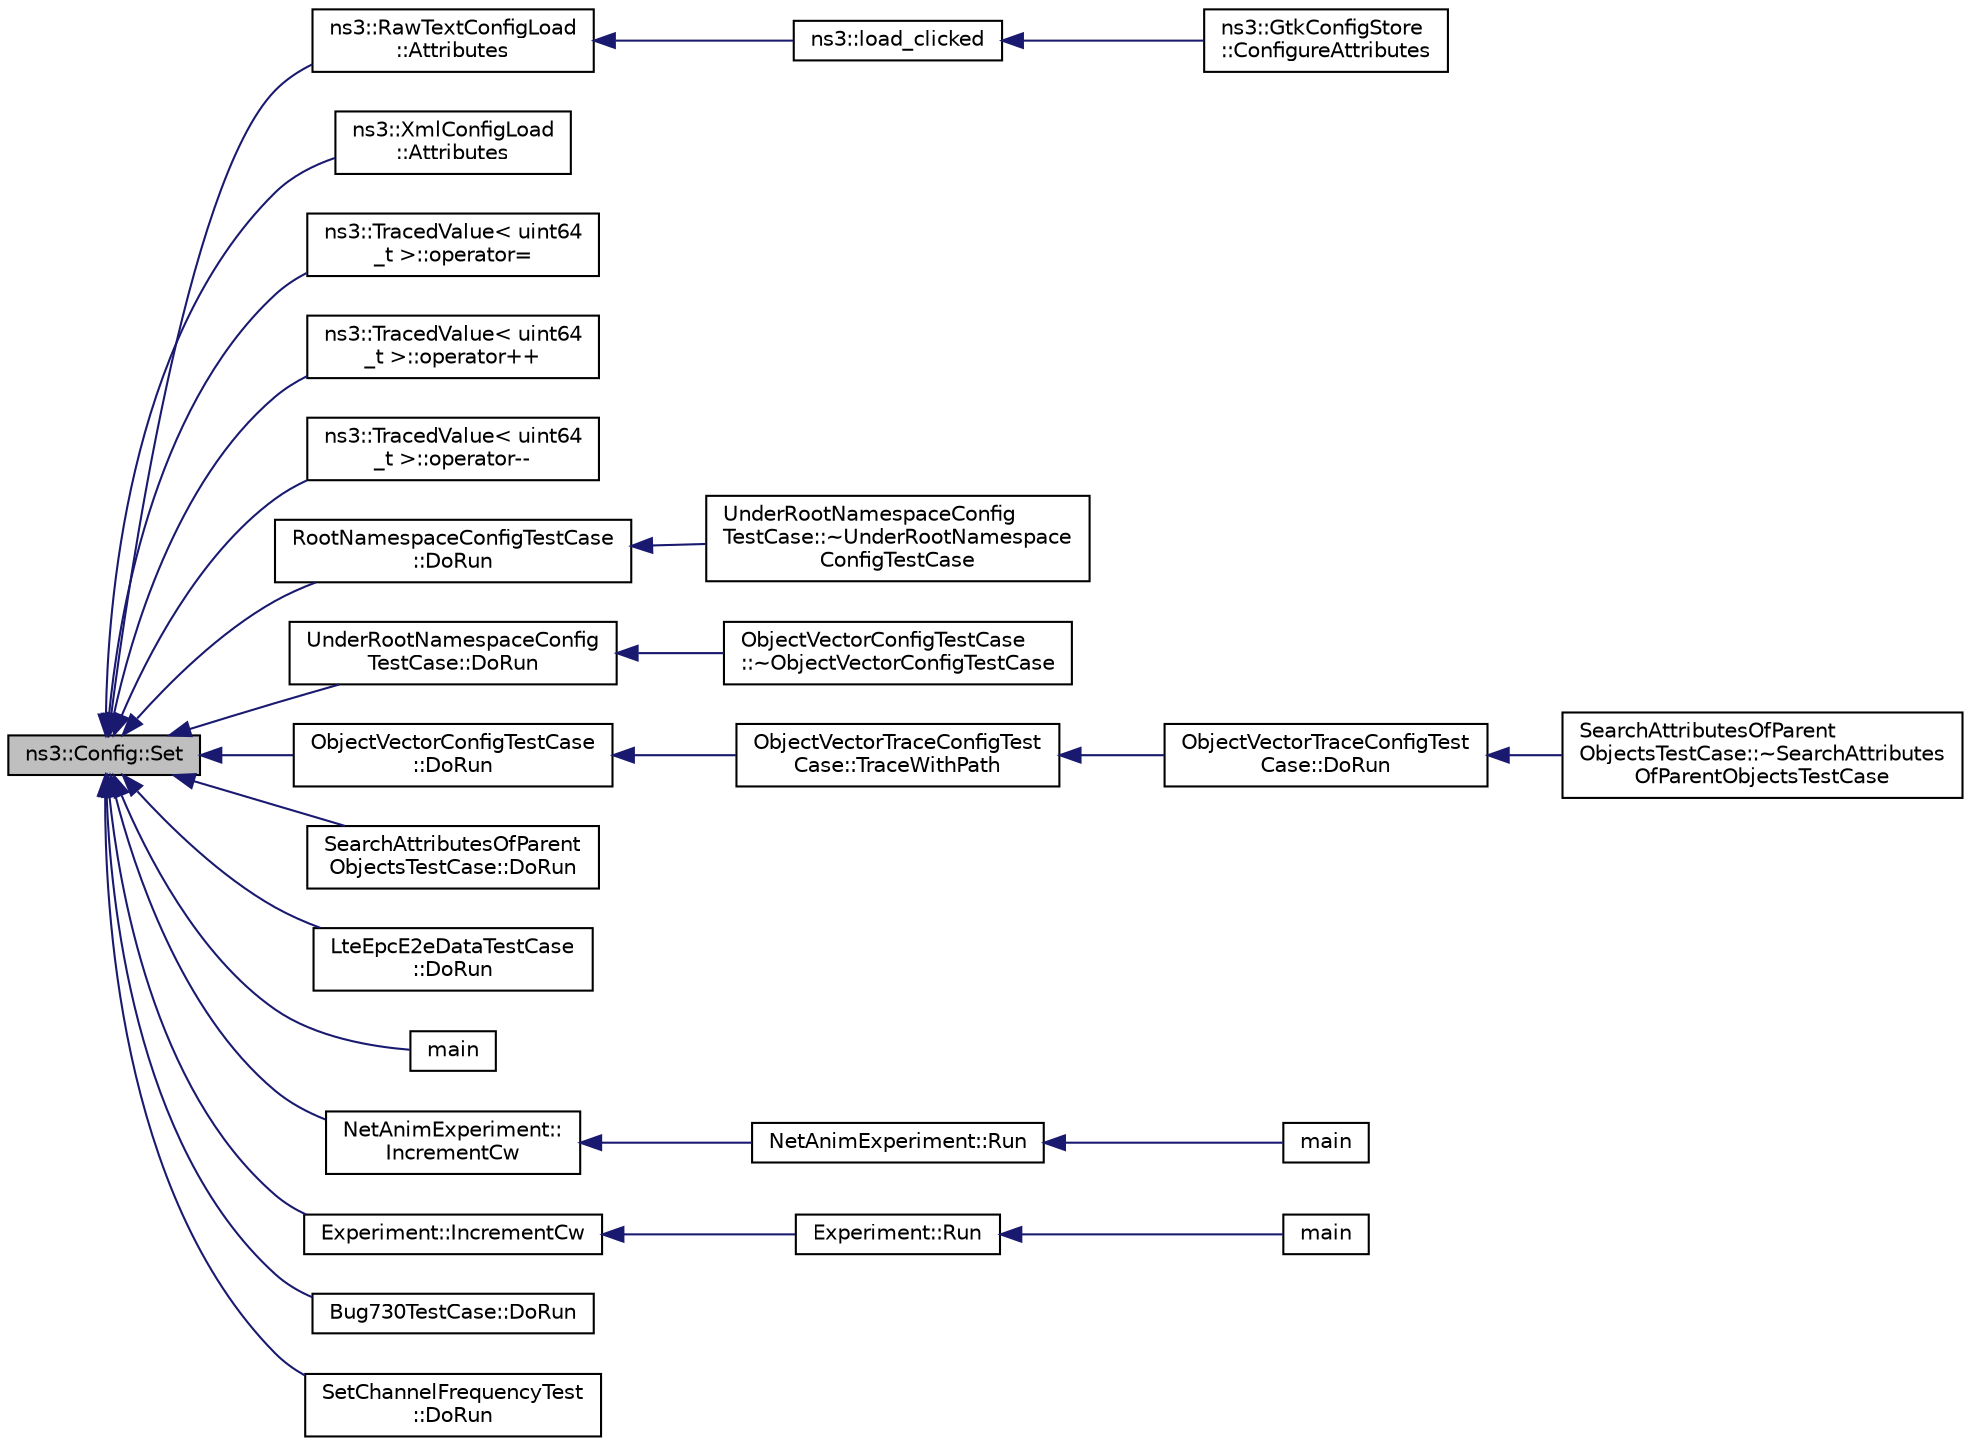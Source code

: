 digraph "ns3::Config::Set"
{
  edge [fontname="Helvetica",fontsize="10",labelfontname="Helvetica",labelfontsize="10"];
  node [fontname="Helvetica",fontsize="10",shape=record];
  rankdir="LR";
  Node1 [label="ns3::Config::Set",height=0.2,width=0.4,color="black", fillcolor="grey75", style="filled", fontcolor="black"];
  Node1 -> Node2 [dir="back",color="midnightblue",fontsize="10",style="solid"];
  Node2 [label="ns3::RawTextConfigLoad\l::Attributes",height=0.2,width=0.4,color="black", fillcolor="white", style="filled",URL="$db/d38/classns3_1_1RawTextConfigLoad.html#ac4f323b065c9fb10bbab85720051b343"];
  Node2 -> Node3 [dir="back",color="midnightblue",fontsize="10",style="solid"];
  Node3 [label="ns3::load_clicked",height=0.2,width=0.4,color="black", fillcolor="white", style="filled",URL="$d7/d2e/namespacens3.html#af9d871af0ea7b7c0992c485a09016e08"];
  Node3 -> Node4 [dir="back",color="midnightblue",fontsize="10",style="solid"];
  Node4 [label="ns3::GtkConfigStore\l::ConfigureAttributes",height=0.2,width=0.4,color="black", fillcolor="white", style="filled",URL="$db/dd5/classns3_1_1GtkConfigStore.html#a95d2d8169cd6a9770af48f7cf62d24fb"];
  Node1 -> Node5 [dir="back",color="midnightblue",fontsize="10",style="solid"];
  Node5 [label="ns3::XmlConfigLoad\l::Attributes",height=0.2,width=0.4,color="black", fillcolor="white", style="filled",URL="$d8/d3c/classns3_1_1XmlConfigLoad.html#a277f3313b27e4eb91f4c8b6969348905"];
  Node1 -> Node6 [dir="back",color="midnightblue",fontsize="10",style="solid"];
  Node6 [label="ns3::TracedValue\< uint64\l_t \>::operator=",height=0.2,width=0.4,color="black", fillcolor="white", style="filled",URL="$df/d97/classns3_1_1TracedValue.html#aed153085a31c3a719fea532523416093"];
  Node1 -> Node7 [dir="back",color="midnightblue",fontsize="10",style="solid"];
  Node7 [label="ns3::TracedValue\< uint64\l_t \>::operator++",height=0.2,width=0.4,color="black", fillcolor="white", style="filled",URL="$df/d97/classns3_1_1TracedValue.html#ac4a25efd55480c67351a1526abcd446c"];
  Node1 -> Node8 [dir="back",color="midnightblue",fontsize="10",style="solid"];
  Node8 [label="ns3::TracedValue\< uint64\l_t \>::operator--",height=0.2,width=0.4,color="black", fillcolor="white", style="filled",URL="$df/d97/classns3_1_1TracedValue.html#a812707d3d915fedd56074a4535b3bb9b"];
  Node1 -> Node9 [dir="back",color="midnightblue",fontsize="10",style="solid"];
  Node9 [label="RootNamespaceConfigTestCase\l::DoRun",height=0.2,width=0.4,color="black", fillcolor="white", style="filled",URL="$d1/d5c/classRootNamespaceConfigTestCase.html#a053942cb6577be15003d8ab5594ef70c",tooltip="Implementation to actually run this TestCase. "];
  Node9 -> Node10 [dir="back",color="midnightblue",fontsize="10",style="solid"];
  Node10 [label="UnderRootNamespaceConfig\lTestCase::~UnderRootNamespace\lConfigTestCase",height=0.2,width=0.4,color="black", fillcolor="white", style="filled",URL="$db/df8/classUnderRootNamespaceConfigTestCase.html#a6957b895704e22e4c34c9ead5c5627c3"];
  Node1 -> Node11 [dir="back",color="midnightblue",fontsize="10",style="solid"];
  Node11 [label="UnderRootNamespaceConfig\lTestCase::DoRun",height=0.2,width=0.4,color="black", fillcolor="white", style="filled",URL="$db/df8/classUnderRootNamespaceConfigTestCase.html#af551e62fce477d98e1d7575224177b65",tooltip="Implementation to actually run this TestCase. "];
  Node11 -> Node12 [dir="back",color="midnightblue",fontsize="10",style="solid"];
  Node12 [label="ObjectVectorConfigTestCase\l::~ObjectVectorConfigTestCase",height=0.2,width=0.4,color="black", fillcolor="white", style="filled",URL="$de/d22/classObjectVectorConfigTestCase.html#adf4060e04e5a68a25e3f76c2f9f601a6"];
  Node1 -> Node13 [dir="back",color="midnightblue",fontsize="10",style="solid"];
  Node13 [label="ObjectVectorConfigTestCase\l::DoRun",height=0.2,width=0.4,color="black", fillcolor="white", style="filled",URL="$de/d22/classObjectVectorConfigTestCase.html#aa573c18d1d29e49054b1ec4905e0d586",tooltip="Implementation to actually run this TestCase. "];
  Node13 -> Node14 [dir="back",color="midnightblue",fontsize="10",style="solid"];
  Node14 [label="ObjectVectorTraceConfigTest\lCase::TraceWithPath",height=0.2,width=0.4,color="black", fillcolor="white", style="filled",URL="$d9/dc1/classObjectVectorTraceConfigTestCase.html#ada1f9e79bf60cc41b23aa5dc9f7d7e01"];
  Node14 -> Node15 [dir="back",color="midnightblue",fontsize="10",style="solid"];
  Node15 [label="ObjectVectorTraceConfigTest\lCase::DoRun",height=0.2,width=0.4,color="black", fillcolor="white", style="filled",URL="$d9/dc1/classObjectVectorTraceConfigTestCase.html#a9a6e89be5025970a01de8e4fb514b750",tooltip="Implementation to actually run this TestCase. "];
  Node15 -> Node16 [dir="back",color="midnightblue",fontsize="10",style="solid"];
  Node16 [label="SearchAttributesOfParent\lObjectsTestCase::~SearchAttributes\lOfParentObjectsTestCase",height=0.2,width=0.4,color="black", fillcolor="white", style="filled",URL="$da/d07/classSearchAttributesOfParentObjectsTestCase.html#ace161b0f1a18d819ddce394add4243ef"];
  Node1 -> Node17 [dir="back",color="midnightblue",fontsize="10",style="solid"];
  Node17 [label="SearchAttributesOfParent\lObjectsTestCase::DoRun",height=0.2,width=0.4,color="black", fillcolor="white", style="filled",URL="$da/d07/classSearchAttributesOfParentObjectsTestCase.html#aba3b7703d538d2d596fc02e0a99d82ab",tooltip="Implementation to actually run this TestCase. "];
  Node1 -> Node18 [dir="back",color="midnightblue",fontsize="10",style="solid"];
  Node18 [label="LteEpcE2eDataTestCase\l::DoRun",height=0.2,width=0.4,color="black", fillcolor="white", style="filled",URL="$de/d92/classLteEpcE2eDataTestCase.html#a7b55bb639cd07d8b68365444a4cea639",tooltip="Implementation to actually run this TestCase. "];
  Node1 -> Node19 [dir="back",color="midnightblue",fontsize="10",style="solid"];
  Node19 [label="main",height=0.2,width=0.4,color="black", fillcolor="white", style="filled",URL="$d0/db3/mmwave-tcp-building-example_8cc.html#a0ddf1224851353fc92bfbff6f499fa97"];
  Node1 -> Node20 [dir="back",color="midnightblue",fontsize="10",style="solid"];
  Node20 [label="NetAnimExperiment::\lIncrementCw",height=0.2,width=0.4,color="black", fillcolor="white", style="filled",URL="$d9/d77/classNetAnimExperiment.html#a12db4bf2df8db6997ea686d52081fe7e"];
  Node20 -> Node21 [dir="back",color="midnightblue",fontsize="10",style="solid"];
  Node21 [label="NetAnimExperiment::Run",height=0.2,width=0.4,color="black", fillcolor="white", style="filled",URL="$d9/d77/classNetAnimExperiment.html#a63a699997d753ea33b4367ccad6088a3"];
  Node21 -> Node22 [dir="back",color="midnightblue",fontsize="10",style="solid"];
  Node22 [label="main",height=0.2,width=0.4,color="black", fillcolor="white", style="filled",URL="$d8/d31/uan-animation_8cc.html#a3c04138a5bfe5d72780bb7e82a18e627"];
  Node1 -> Node23 [dir="back",color="midnightblue",fontsize="10",style="solid"];
  Node23 [label="Experiment::IncrementCw",height=0.2,width=0.4,color="black", fillcolor="white", style="filled",URL="$d8/d06/classExperiment.html#ab252998a0101be7d45e2c766eb0e2c85"];
  Node23 -> Node24 [dir="back",color="midnightblue",fontsize="10",style="solid"];
  Node24 [label="Experiment::Run",height=0.2,width=0.4,color="black", fillcolor="white", style="filled",URL="$d8/d06/classExperiment.html#a2e7dad008a78e106fdbde1917d0bca1b"];
  Node24 -> Node25 [dir="back",color="midnightblue",fontsize="10",style="solid"];
  Node25 [label="main",height=0.2,width=0.4,color="black", fillcolor="white", style="filled",URL="$d7/d09/uan-cw-example_8cc.html#a3c04138a5bfe5d72780bb7e82a18e627"];
  Node1 -> Node26 [dir="back",color="midnightblue",fontsize="10",style="solid"];
  Node26 [label="Bug730TestCase::DoRun",height=0.2,width=0.4,color="black", fillcolor="white", style="filled",URL="$d6/de4/classBug730TestCase.html#a9c8853ac24b9200f16c7993ec8df8eda",tooltip="Implementation to actually run this TestCase. "];
  Node1 -> Node27 [dir="back",color="midnightblue",fontsize="10",style="solid"];
  Node27 [label="SetChannelFrequencyTest\l::DoRun",height=0.2,width=0.4,color="black", fillcolor="white", style="filled",URL="$d0/d17/classSetChannelFrequencyTest.html#a05984ce2c264229592bed4981ff05518",tooltip="Implementation to actually run this TestCase. "];
}
